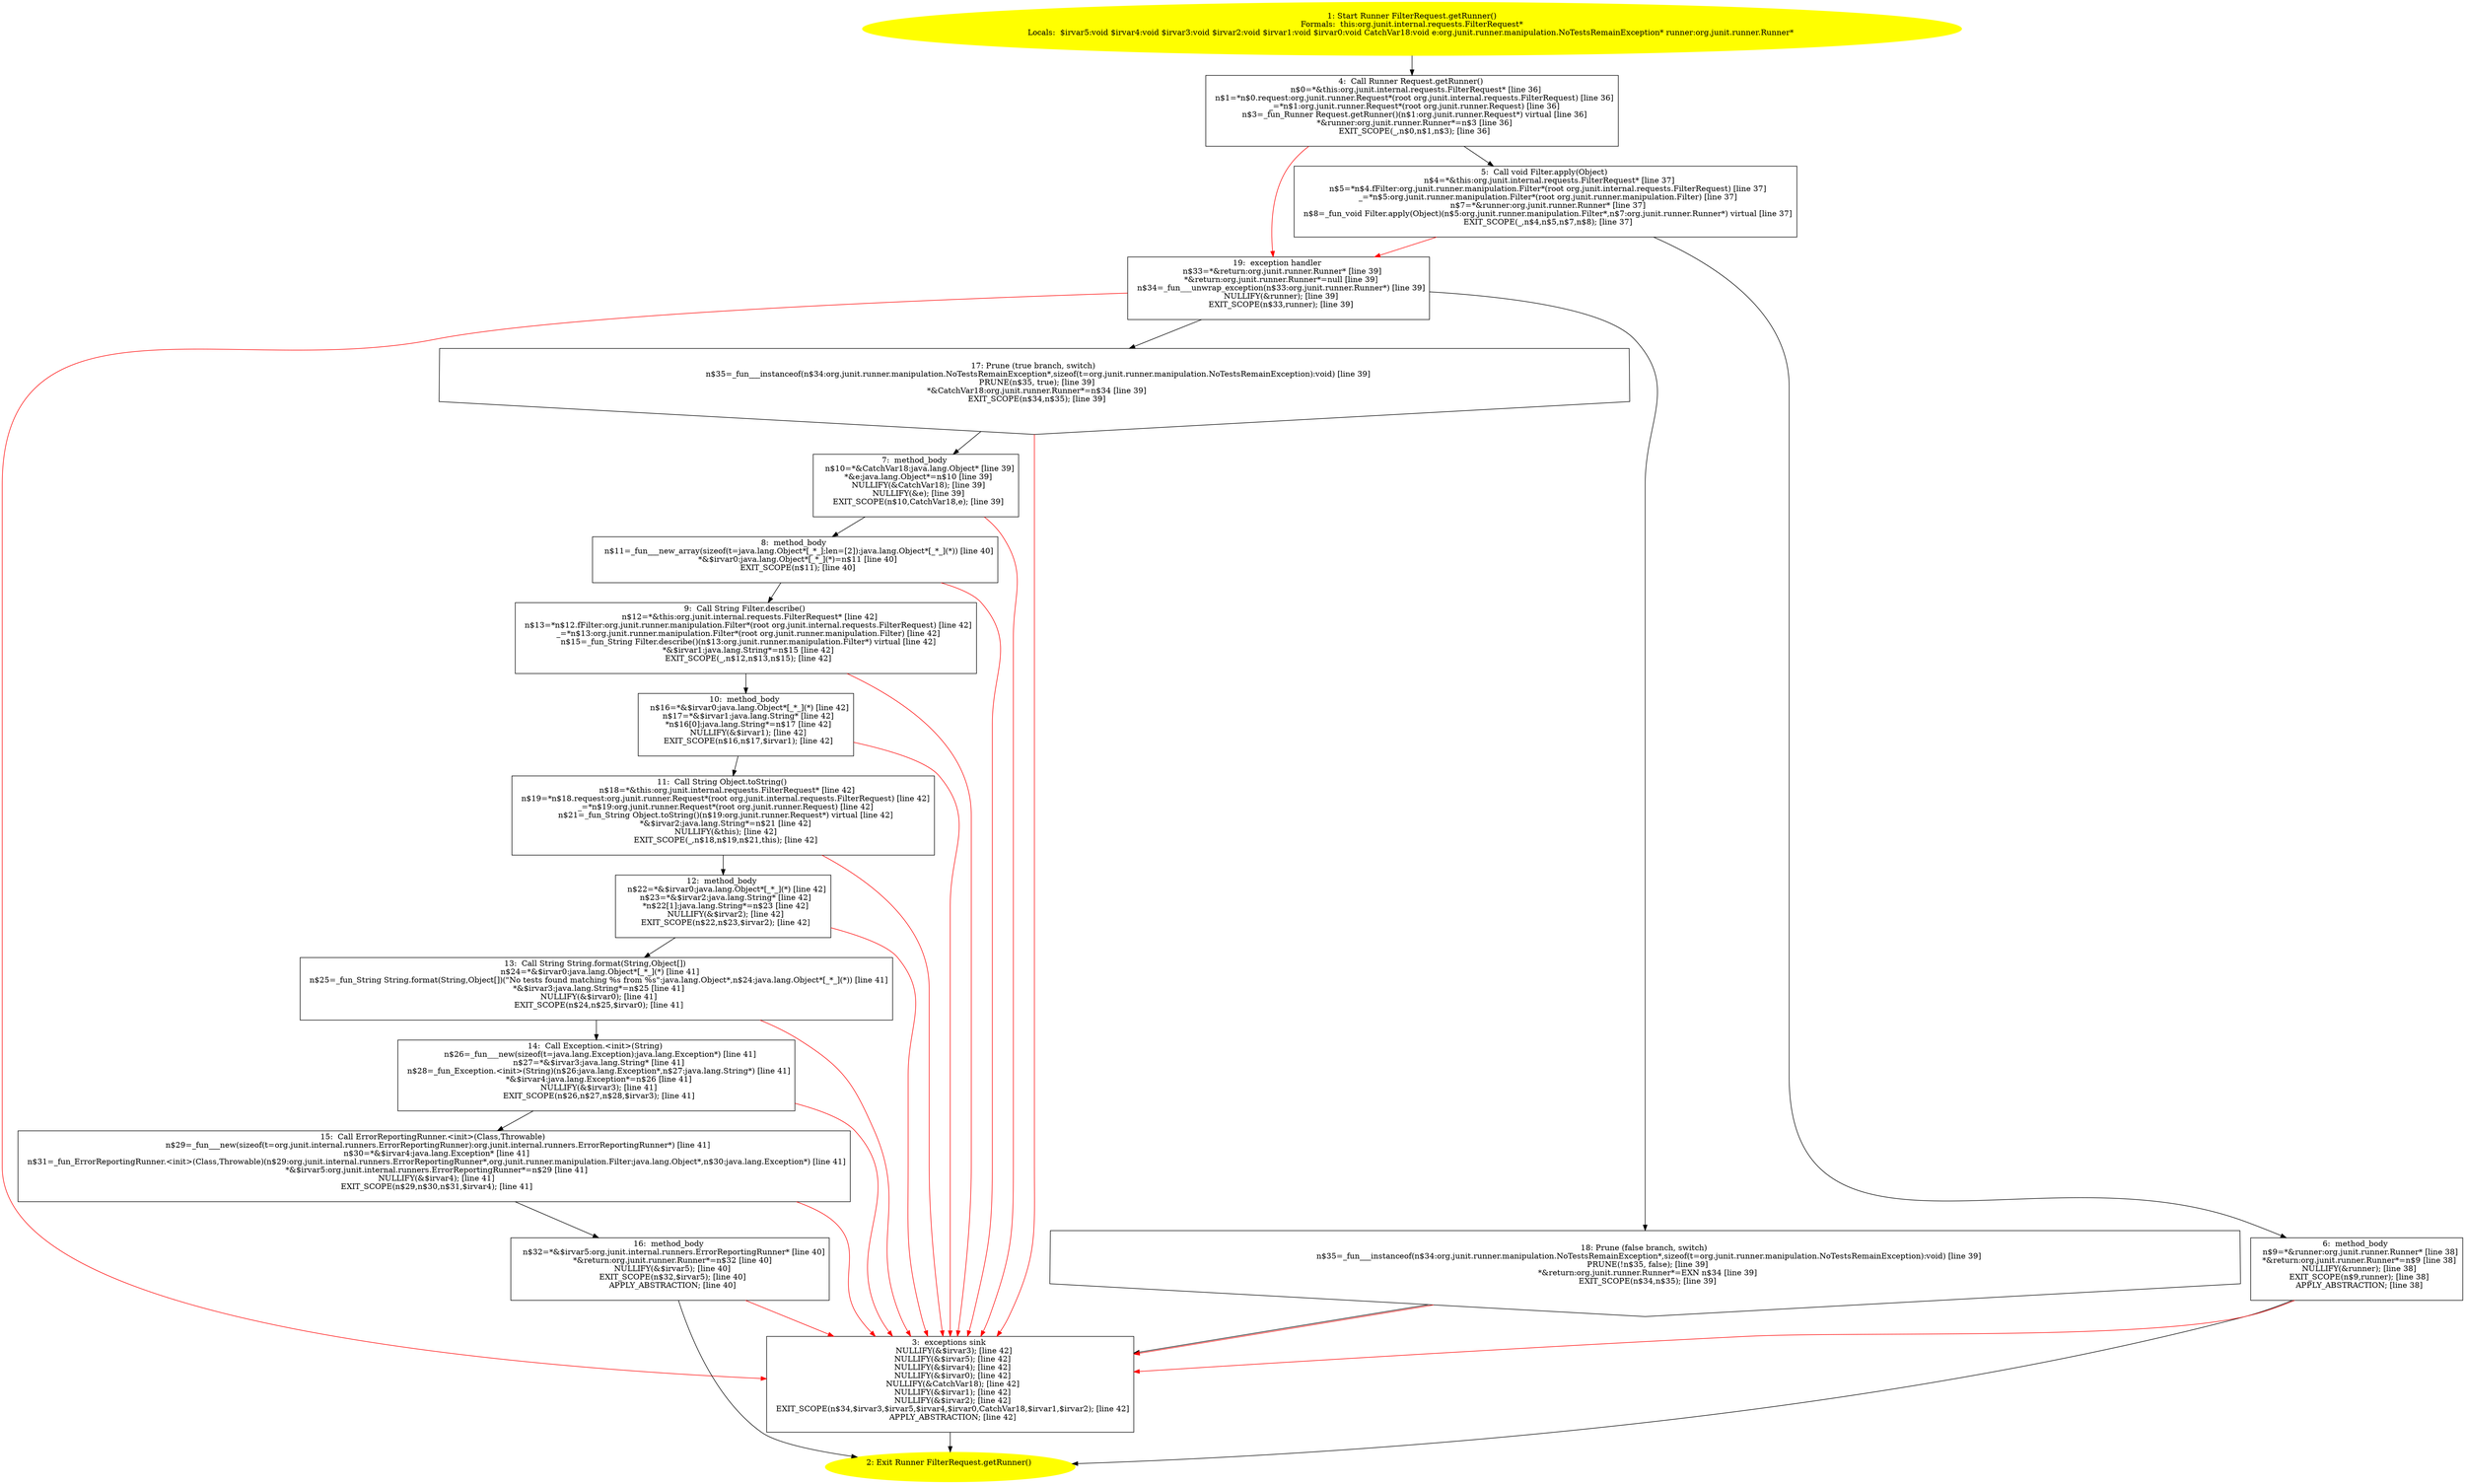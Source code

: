 /* @generated */
digraph cfg {
"org.junit.internal.requests.FilterRequest.getRunner():org.junit.runner.Runner.a58365c3947d8dc5bdc1c3c9eb08dc5e_1" [label="1: Start Runner FilterRequest.getRunner()\nFormals:  this:org.junit.internal.requests.FilterRequest*\nLocals:  $irvar5:void $irvar4:void $irvar3:void $irvar2:void $irvar1:void $irvar0:void CatchVar18:void e:org.junit.runner.manipulation.NoTestsRemainException* runner:org.junit.runner.Runner* \n  " color=yellow style=filled]
	

	 "org.junit.internal.requests.FilterRequest.getRunner():org.junit.runner.Runner.a58365c3947d8dc5bdc1c3c9eb08dc5e_1" -> "org.junit.internal.requests.FilterRequest.getRunner():org.junit.runner.Runner.a58365c3947d8dc5bdc1c3c9eb08dc5e_4" ;
"org.junit.internal.requests.FilterRequest.getRunner():org.junit.runner.Runner.a58365c3947d8dc5bdc1c3c9eb08dc5e_2" [label="2: Exit Runner FilterRequest.getRunner() \n  " color=yellow style=filled]
	

"org.junit.internal.requests.FilterRequest.getRunner():org.junit.runner.Runner.a58365c3947d8dc5bdc1c3c9eb08dc5e_3" [label="3:  exceptions sink \n   NULLIFY(&$irvar3); [line 42]\n  NULLIFY(&$irvar5); [line 42]\n  NULLIFY(&$irvar4); [line 42]\n  NULLIFY(&$irvar0); [line 42]\n  NULLIFY(&CatchVar18); [line 42]\n  NULLIFY(&$irvar1); [line 42]\n  NULLIFY(&$irvar2); [line 42]\n  EXIT_SCOPE(n$34,$irvar3,$irvar5,$irvar4,$irvar0,CatchVar18,$irvar1,$irvar2); [line 42]\n  APPLY_ABSTRACTION; [line 42]\n " shape="box"]
	

	 "org.junit.internal.requests.FilterRequest.getRunner():org.junit.runner.Runner.a58365c3947d8dc5bdc1c3c9eb08dc5e_3" -> "org.junit.internal.requests.FilterRequest.getRunner():org.junit.runner.Runner.a58365c3947d8dc5bdc1c3c9eb08dc5e_2" ;
"org.junit.internal.requests.FilterRequest.getRunner():org.junit.runner.Runner.a58365c3947d8dc5bdc1c3c9eb08dc5e_4" [label="4:  Call Runner Request.getRunner() \n   n$0=*&this:org.junit.internal.requests.FilterRequest* [line 36]\n  n$1=*n$0.request:org.junit.runner.Request*(root org.junit.internal.requests.FilterRequest) [line 36]\n  _=*n$1:org.junit.runner.Request*(root org.junit.runner.Request) [line 36]\n  n$3=_fun_Runner Request.getRunner()(n$1:org.junit.runner.Request*) virtual [line 36]\n  *&runner:org.junit.runner.Runner*=n$3 [line 36]\n  EXIT_SCOPE(_,n$0,n$1,n$3); [line 36]\n " shape="box"]
	

	 "org.junit.internal.requests.FilterRequest.getRunner():org.junit.runner.Runner.a58365c3947d8dc5bdc1c3c9eb08dc5e_4" -> "org.junit.internal.requests.FilterRequest.getRunner():org.junit.runner.Runner.a58365c3947d8dc5bdc1c3c9eb08dc5e_5" ;
	 "org.junit.internal.requests.FilterRequest.getRunner():org.junit.runner.Runner.a58365c3947d8dc5bdc1c3c9eb08dc5e_4" -> "org.junit.internal.requests.FilterRequest.getRunner():org.junit.runner.Runner.a58365c3947d8dc5bdc1c3c9eb08dc5e_19" [color="red" ];
"org.junit.internal.requests.FilterRequest.getRunner():org.junit.runner.Runner.a58365c3947d8dc5bdc1c3c9eb08dc5e_5" [label="5:  Call void Filter.apply(Object) \n   n$4=*&this:org.junit.internal.requests.FilterRequest* [line 37]\n  n$5=*n$4.fFilter:org.junit.runner.manipulation.Filter*(root org.junit.internal.requests.FilterRequest) [line 37]\n  _=*n$5:org.junit.runner.manipulation.Filter*(root org.junit.runner.manipulation.Filter) [line 37]\n  n$7=*&runner:org.junit.runner.Runner* [line 37]\n  n$8=_fun_void Filter.apply(Object)(n$5:org.junit.runner.manipulation.Filter*,n$7:org.junit.runner.Runner*) virtual [line 37]\n  EXIT_SCOPE(_,n$4,n$5,n$7,n$8); [line 37]\n " shape="box"]
	

	 "org.junit.internal.requests.FilterRequest.getRunner():org.junit.runner.Runner.a58365c3947d8dc5bdc1c3c9eb08dc5e_5" -> "org.junit.internal.requests.FilterRequest.getRunner():org.junit.runner.Runner.a58365c3947d8dc5bdc1c3c9eb08dc5e_6" ;
	 "org.junit.internal.requests.FilterRequest.getRunner():org.junit.runner.Runner.a58365c3947d8dc5bdc1c3c9eb08dc5e_5" -> "org.junit.internal.requests.FilterRequest.getRunner():org.junit.runner.Runner.a58365c3947d8dc5bdc1c3c9eb08dc5e_19" [color="red" ];
"org.junit.internal.requests.FilterRequest.getRunner():org.junit.runner.Runner.a58365c3947d8dc5bdc1c3c9eb08dc5e_6" [label="6:  method_body \n   n$9=*&runner:org.junit.runner.Runner* [line 38]\n  *&return:org.junit.runner.Runner*=n$9 [line 38]\n  NULLIFY(&runner); [line 38]\n  EXIT_SCOPE(n$9,runner); [line 38]\n  APPLY_ABSTRACTION; [line 38]\n " shape="box"]
	

	 "org.junit.internal.requests.FilterRequest.getRunner():org.junit.runner.Runner.a58365c3947d8dc5bdc1c3c9eb08dc5e_6" -> "org.junit.internal.requests.FilterRequest.getRunner():org.junit.runner.Runner.a58365c3947d8dc5bdc1c3c9eb08dc5e_2" ;
	 "org.junit.internal.requests.FilterRequest.getRunner():org.junit.runner.Runner.a58365c3947d8dc5bdc1c3c9eb08dc5e_6" -> "org.junit.internal.requests.FilterRequest.getRunner():org.junit.runner.Runner.a58365c3947d8dc5bdc1c3c9eb08dc5e_3" [color="red" ];
"org.junit.internal.requests.FilterRequest.getRunner():org.junit.runner.Runner.a58365c3947d8dc5bdc1c3c9eb08dc5e_7" [label="7:  method_body \n   n$10=*&CatchVar18:java.lang.Object* [line 39]\n  *&e:java.lang.Object*=n$10 [line 39]\n  NULLIFY(&CatchVar18); [line 39]\n  NULLIFY(&e); [line 39]\n  EXIT_SCOPE(n$10,CatchVar18,e); [line 39]\n " shape="box"]
	

	 "org.junit.internal.requests.FilterRequest.getRunner():org.junit.runner.Runner.a58365c3947d8dc5bdc1c3c9eb08dc5e_7" -> "org.junit.internal.requests.FilterRequest.getRunner():org.junit.runner.Runner.a58365c3947d8dc5bdc1c3c9eb08dc5e_8" ;
	 "org.junit.internal.requests.FilterRequest.getRunner():org.junit.runner.Runner.a58365c3947d8dc5bdc1c3c9eb08dc5e_7" -> "org.junit.internal.requests.FilterRequest.getRunner():org.junit.runner.Runner.a58365c3947d8dc5bdc1c3c9eb08dc5e_3" [color="red" ];
"org.junit.internal.requests.FilterRequest.getRunner():org.junit.runner.Runner.a58365c3947d8dc5bdc1c3c9eb08dc5e_8" [label="8:  method_body \n   n$11=_fun___new_array(sizeof(t=java.lang.Object*[_*_];len=[2]):java.lang.Object*[_*_](*)) [line 40]\n  *&$irvar0:java.lang.Object*[_*_](*)=n$11 [line 40]\n  EXIT_SCOPE(n$11); [line 40]\n " shape="box"]
	

	 "org.junit.internal.requests.FilterRequest.getRunner():org.junit.runner.Runner.a58365c3947d8dc5bdc1c3c9eb08dc5e_8" -> "org.junit.internal.requests.FilterRequest.getRunner():org.junit.runner.Runner.a58365c3947d8dc5bdc1c3c9eb08dc5e_9" ;
	 "org.junit.internal.requests.FilterRequest.getRunner():org.junit.runner.Runner.a58365c3947d8dc5bdc1c3c9eb08dc5e_8" -> "org.junit.internal.requests.FilterRequest.getRunner():org.junit.runner.Runner.a58365c3947d8dc5bdc1c3c9eb08dc5e_3" [color="red" ];
"org.junit.internal.requests.FilterRequest.getRunner():org.junit.runner.Runner.a58365c3947d8dc5bdc1c3c9eb08dc5e_9" [label="9:  Call String Filter.describe() \n   n$12=*&this:org.junit.internal.requests.FilterRequest* [line 42]\n  n$13=*n$12.fFilter:org.junit.runner.manipulation.Filter*(root org.junit.internal.requests.FilterRequest) [line 42]\n  _=*n$13:org.junit.runner.manipulation.Filter*(root org.junit.runner.manipulation.Filter) [line 42]\n  n$15=_fun_String Filter.describe()(n$13:org.junit.runner.manipulation.Filter*) virtual [line 42]\n  *&$irvar1:java.lang.String*=n$15 [line 42]\n  EXIT_SCOPE(_,n$12,n$13,n$15); [line 42]\n " shape="box"]
	

	 "org.junit.internal.requests.FilterRequest.getRunner():org.junit.runner.Runner.a58365c3947d8dc5bdc1c3c9eb08dc5e_9" -> "org.junit.internal.requests.FilterRequest.getRunner():org.junit.runner.Runner.a58365c3947d8dc5bdc1c3c9eb08dc5e_10" ;
	 "org.junit.internal.requests.FilterRequest.getRunner():org.junit.runner.Runner.a58365c3947d8dc5bdc1c3c9eb08dc5e_9" -> "org.junit.internal.requests.FilterRequest.getRunner():org.junit.runner.Runner.a58365c3947d8dc5bdc1c3c9eb08dc5e_3" [color="red" ];
"org.junit.internal.requests.FilterRequest.getRunner():org.junit.runner.Runner.a58365c3947d8dc5bdc1c3c9eb08dc5e_10" [label="10:  method_body \n   n$16=*&$irvar0:java.lang.Object*[_*_](*) [line 42]\n  n$17=*&$irvar1:java.lang.String* [line 42]\n  *n$16[0]:java.lang.String*=n$17 [line 42]\n  NULLIFY(&$irvar1); [line 42]\n  EXIT_SCOPE(n$16,n$17,$irvar1); [line 42]\n " shape="box"]
	

	 "org.junit.internal.requests.FilterRequest.getRunner():org.junit.runner.Runner.a58365c3947d8dc5bdc1c3c9eb08dc5e_10" -> "org.junit.internal.requests.FilterRequest.getRunner():org.junit.runner.Runner.a58365c3947d8dc5bdc1c3c9eb08dc5e_11" ;
	 "org.junit.internal.requests.FilterRequest.getRunner():org.junit.runner.Runner.a58365c3947d8dc5bdc1c3c9eb08dc5e_10" -> "org.junit.internal.requests.FilterRequest.getRunner():org.junit.runner.Runner.a58365c3947d8dc5bdc1c3c9eb08dc5e_3" [color="red" ];
"org.junit.internal.requests.FilterRequest.getRunner():org.junit.runner.Runner.a58365c3947d8dc5bdc1c3c9eb08dc5e_11" [label="11:  Call String Object.toString() \n   n$18=*&this:org.junit.internal.requests.FilterRequest* [line 42]\n  n$19=*n$18.request:org.junit.runner.Request*(root org.junit.internal.requests.FilterRequest) [line 42]\n  _=*n$19:org.junit.runner.Request*(root org.junit.runner.Request) [line 42]\n  n$21=_fun_String Object.toString()(n$19:org.junit.runner.Request*) virtual [line 42]\n  *&$irvar2:java.lang.String*=n$21 [line 42]\n  NULLIFY(&this); [line 42]\n  EXIT_SCOPE(_,n$18,n$19,n$21,this); [line 42]\n " shape="box"]
	

	 "org.junit.internal.requests.FilterRequest.getRunner():org.junit.runner.Runner.a58365c3947d8dc5bdc1c3c9eb08dc5e_11" -> "org.junit.internal.requests.FilterRequest.getRunner():org.junit.runner.Runner.a58365c3947d8dc5bdc1c3c9eb08dc5e_12" ;
	 "org.junit.internal.requests.FilterRequest.getRunner():org.junit.runner.Runner.a58365c3947d8dc5bdc1c3c9eb08dc5e_11" -> "org.junit.internal.requests.FilterRequest.getRunner():org.junit.runner.Runner.a58365c3947d8dc5bdc1c3c9eb08dc5e_3" [color="red" ];
"org.junit.internal.requests.FilterRequest.getRunner():org.junit.runner.Runner.a58365c3947d8dc5bdc1c3c9eb08dc5e_12" [label="12:  method_body \n   n$22=*&$irvar0:java.lang.Object*[_*_](*) [line 42]\n  n$23=*&$irvar2:java.lang.String* [line 42]\n  *n$22[1]:java.lang.String*=n$23 [line 42]\n  NULLIFY(&$irvar2); [line 42]\n  EXIT_SCOPE(n$22,n$23,$irvar2); [line 42]\n " shape="box"]
	

	 "org.junit.internal.requests.FilterRequest.getRunner():org.junit.runner.Runner.a58365c3947d8dc5bdc1c3c9eb08dc5e_12" -> "org.junit.internal.requests.FilterRequest.getRunner():org.junit.runner.Runner.a58365c3947d8dc5bdc1c3c9eb08dc5e_13" ;
	 "org.junit.internal.requests.FilterRequest.getRunner():org.junit.runner.Runner.a58365c3947d8dc5bdc1c3c9eb08dc5e_12" -> "org.junit.internal.requests.FilterRequest.getRunner():org.junit.runner.Runner.a58365c3947d8dc5bdc1c3c9eb08dc5e_3" [color="red" ];
"org.junit.internal.requests.FilterRequest.getRunner():org.junit.runner.Runner.a58365c3947d8dc5bdc1c3c9eb08dc5e_13" [label="13:  Call String String.format(String,Object[]) \n   n$24=*&$irvar0:java.lang.Object*[_*_](*) [line 41]\n  n$25=_fun_String String.format(String,Object[])(\"No tests found matching %s from %s\":java.lang.Object*,n$24:java.lang.Object*[_*_](*)) [line 41]\n  *&$irvar3:java.lang.String*=n$25 [line 41]\n  NULLIFY(&$irvar0); [line 41]\n  EXIT_SCOPE(n$24,n$25,$irvar0); [line 41]\n " shape="box"]
	

	 "org.junit.internal.requests.FilterRequest.getRunner():org.junit.runner.Runner.a58365c3947d8dc5bdc1c3c9eb08dc5e_13" -> "org.junit.internal.requests.FilterRequest.getRunner():org.junit.runner.Runner.a58365c3947d8dc5bdc1c3c9eb08dc5e_14" ;
	 "org.junit.internal.requests.FilterRequest.getRunner():org.junit.runner.Runner.a58365c3947d8dc5bdc1c3c9eb08dc5e_13" -> "org.junit.internal.requests.FilterRequest.getRunner():org.junit.runner.Runner.a58365c3947d8dc5bdc1c3c9eb08dc5e_3" [color="red" ];
"org.junit.internal.requests.FilterRequest.getRunner():org.junit.runner.Runner.a58365c3947d8dc5bdc1c3c9eb08dc5e_14" [label="14:  Call Exception.<init>(String) \n   n$26=_fun___new(sizeof(t=java.lang.Exception):java.lang.Exception*) [line 41]\n  n$27=*&$irvar3:java.lang.String* [line 41]\n  n$28=_fun_Exception.<init>(String)(n$26:java.lang.Exception*,n$27:java.lang.String*) [line 41]\n  *&$irvar4:java.lang.Exception*=n$26 [line 41]\n  NULLIFY(&$irvar3); [line 41]\n  EXIT_SCOPE(n$26,n$27,n$28,$irvar3); [line 41]\n " shape="box"]
	

	 "org.junit.internal.requests.FilterRequest.getRunner():org.junit.runner.Runner.a58365c3947d8dc5bdc1c3c9eb08dc5e_14" -> "org.junit.internal.requests.FilterRequest.getRunner():org.junit.runner.Runner.a58365c3947d8dc5bdc1c3c9eb08dc5e_15" ;
	 "org.junit.internal.requests.FilterRequest.getRunner():org.junit.runner.Runner.a58365c3947d8dc5bdc1c3c9eb08dc5e_14" -> "org.junit.internal.requests.FilterRequest.getRunner():org.junit.runner.Runner.a58365c3947d8dc5bdc1c3c9eb08dc5e_3" [color="red" ];
"org.junit.internal.requests.FilterRequest.getRunner():org.junit.runner.Runner.a58365c3947d8dc5bdc1c3c9eb08dc5e_15" [label="15:  Call ErrorReportingRunner.<init>(Class,Throwable) \n   n$29=_fun___new(sizeof(t=org.junit.internal.runners.ErrorReportingRunner):org.junit.internal.runners.ErrorReportingRunner*) [line 41]\n  n$30=*&$irvar4:java.lang.Exception* [line 41]\n  n$31=_fun_ErrorReportingRunner.<init>(Class,Throwable)(n$29:org.junit.internal.runners.ErrorReportingRunner*,org.junit.runner.manipulation.Filter:java.lang.Object*,n$30:java.lang.Exception*) [line 41]\n  *&$irvar5:org.junit.internal.runners.ErrorReportingRunner*=n$29 [line 41]\n  NULLIFY(&$irvar4); [line 41]\n  EXIT_SCOPE(n$29,n$30,n$31,$irvar4); [line 41]\n " shape="box"]
	

	 "org.junit.internal.requests.FilterRequest.getRunner():org.junit.runner.Runner.a58365c3947d8dc5bdc1c3c9eb08dc5e_15" -> "org.junit.internal.requests.FilterRequest.getRunner():org.junit.runner.Runner.a58365c3947d8dc5bdc1c3c9eb08dc5e_16" ;
	 "org.junit.internal.requests.FilterRequest.getRunner():org.junit.runner.Runner.a58365c3947d8dc5bdc1c3c9eb08dc5e_15" -> "org.junit.internal.requests.FilterRequest.getRunner():org.junit.runner.Runner.a58365c3947d8dc5bdc1c3c9eb08dc5e_3" [color="red" ];
"org.junit.internal.requests.FilterRequest.getRunner():org.junit.runner.Runner.a58365c3947d8dc5bdc1c3c9eb08dc5e_16" [label="16:  method_body \n   n$32=*&$irvar5:org.junit.internal.runners.ErrorReportingRunner* [line 40]\n  *&return:org.junit.runner.Runner*=n$32 [line 40]\n  NULLIFY(&$irvar5); [line 40]\n  EXIT_SCOPE(n$32,$irvar5); [line 40]\n  APPLY_ABSTRACTION; [line 40]\n " shape="box"]
	

	 "org.junit.internal.requests.FilterRequest.getRunner():org.junit.runner.Runner.a58365c3947d8dc5bdc1c3c9eb08dc5e_16" -> "org.junit.internal.requests.FilterRequest.getRunner():org.junit.runner.Runner.a58365c3947d8dc5bdc1c3c9eb08dc5e_2" ;
	 "org.junit.internal.requests.FilterRequest.getRunner():org.junit.runner.Runner.a58365c3947d8dc5bdc1c3c9eb08dc5e_16" -> "org.junit.internal.requests.FilterRequest.getRunner():org.junit.runner.Runner.a58365c3947d8dc5bdc1c3c9eb08dc5e_3" [color="red" ];
"org.junit.internal.requests.FilterRequest.getRunner():org.junit.runner.Runner.a58365c3947d8dc5bdc1c3c9eb08dc5e_17" [label="17: Prune (true branch, switch) \n   n$35=_fun___instanceof(n$34:org.junit.runner.manipulation.NoTestsRemainException*,sizeof(t=org.junit.runner.manipulation.NoTestsRemainException):void) [line 39]\n  PRUNE(n$35, true); [line 39]\n  *&CatchVar18:org.junit.runner.Runner*=n$34 [line 39]\n  EXIT_SCOPE(n$34,n$35); [line 39]\n " shape="invhouse"]
	

	 "org.junit.internal.requests.FilterRequest.getRunner():org.junit.runner.Runner.a58365c3947d8dc5bdc1c3c9eb08dc5e_17" -> "org.junit.internal.requests.FilterRequest.getRunner():org.junit.runner.Runner.a58365c3947d8dc5bdc1c3c9eb08dc5e_7" ;
	 "org.junit.internal.requests.FilterRequest.getRunner():org.junit.runner.Runner.a58365c3947d8dc5bdc1c3c9eb08dc5e_17" -> "org.junit.internal.requests.FilterRequest.getRunner():org.junit.runner.Runner.a58365c3947d8dc5bdc1c3c9eb08dc5e_3" [color="red" ];
"org.junit.internal.requests.FilterRequest.getRunner():org.junit.runner.Runner.a58365c3947d8dc5bdc1c3c9eb08dc5e_18" [label="18: Prune (false branch, switch) \n   n$35=_fun___instanceof(n$34:org.junit.runner.manipulation.NoTestsRemainException*,sizeof(t=org.junit.runner.manipulation.NoTestsRemainException):void) [line 39]\n  PRUNE(!n$35, false); [line 39]\n  *&return:org.junit.runner.Runner*=EXN n$34 [line 39]\n  EXIT_SCOPE(n$34,n$35); [line 39]\n " shape="invhouse"]
	

	 "org.junit.internal.requests.FilterRequest.getRunner():org.junit.runner.Runner.a58365c3947d8dc5bdc1c3c9eb08dc5e_18" -> "org.junit.internal.requests.FilterRequest.getRunner():org.junit.runner.Runner.a58365c3947d8dc5bdc1c3c9eb08dc5e_3" ;
	 "org.junit.internal.requests.FilterRequest.getRunner():org.junit.runner.Runner.a58365c3947d8dc5bdc1c3c9eb08dc5e_18" -> "org.junit.internal.requests.FilterRequest.getRunner():org.junit.runner.Runner.a58365c3947d8dc5bdc1c3c9eb08dc5e_3" [color="red" ];
"org.junit.internal.requests.FilterRequest.getRunner():org.junit.runner.Runner.a58365c3947d8dc5bdc1c3c9eb08dc5e_19" [label="19:  exception handler \n   n$33=*&return:org.junit.runner.Runner* [line 39]\n  *&return:org.junit.runner.Runner*=null [line 39]\n  n$34=_fun___unwrap_exception(n$33:org.junit.runner.Runner*) [line 39]\n  NULLIFY(&runner); [line 39]\n  EXIT_SCOPE(n$33,runner); [line 39]\n " shape="box"]
	

	 "org.junit.internal.requests.FilterRequest.getRunner():org.junit.runner.Runner.a58365c3947d8dc5bdc1c3c9eb08dc5e_19" -> "org.junit.internal.requests.FilterRequest.getRunner():org.junit.runner.Runner.a58365c3947d8dc5bdc1c3c9eb08dc5e_17" ;
	 "org.junit.internal.requests.FilterRequest.getRunner():org.junit.runner.Runner.a58365c3947d8dc5bdc1c3c9eb08dc5e_19" -> "org.junit.internal.requests.FilterRequest.getRunner():org.junit.runner.Runner.a58365c3947d8dc5bdc1c3c9eb08dc5e_18" ;
	 "org.junit.internal.requests.FilterRequest.getRunner():org.junit.runner.Runner.a58365c3947d8dc5bdc1c3c9eb08dc5e_19" -> "org.junit.internal.requests.FilterRequest.getRunner():org.junit.runner.Runner.a58365c3947d8dc5bdc1c3c9eb08dc5e_3" [color="red" ];
}

